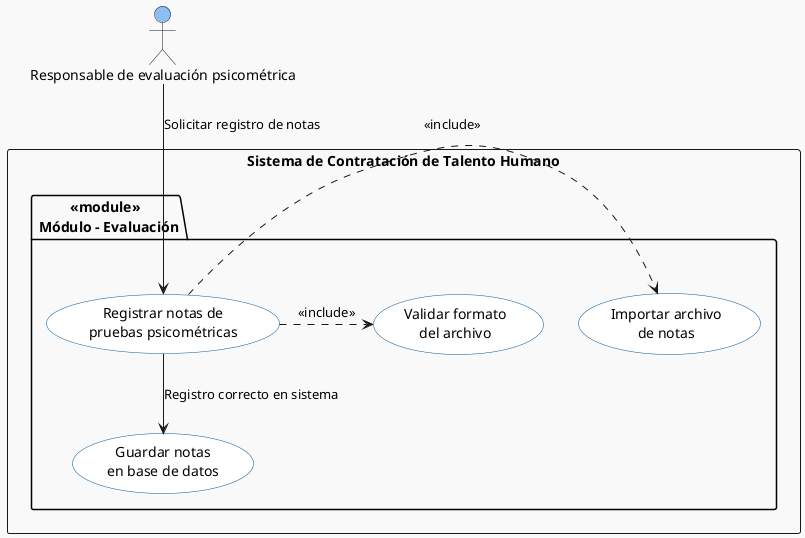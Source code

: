 @startuml
skinparam backgroundColor #F9F9F9
skinparam actorBackgroundColor #8CBDF5
skinparam usecaseBackgroundColor #FFFFFF
skinparam usecaseBorderColor #01579B

top to bottom direction

actor "Responsable de evaluación psicométrica" as Responsable

rectangle "Sistema de Contratación de Talento Humano" as Sistema {
package "<<module>> \n Módulo - Evaluación" as Módulo {
  usecase "Registrar notas de\npruebas psicométricas" as UC05
  usecase "Importar archivo\nde notas" as UC05_1
  usecase "Validar formato\ndel archivo" as UC05_2
  usecase "Guardar notas\nen base de datos" as UC05_3
}
}

Responsable --> UC05 : "Solicitar registro de notas"
UC05 .> UC05_1 : <<include>>
UC05 .> UC05_2 : <<include>>
UC05 --> UC05_3 : "Registro correcto en sistema"

@enduml